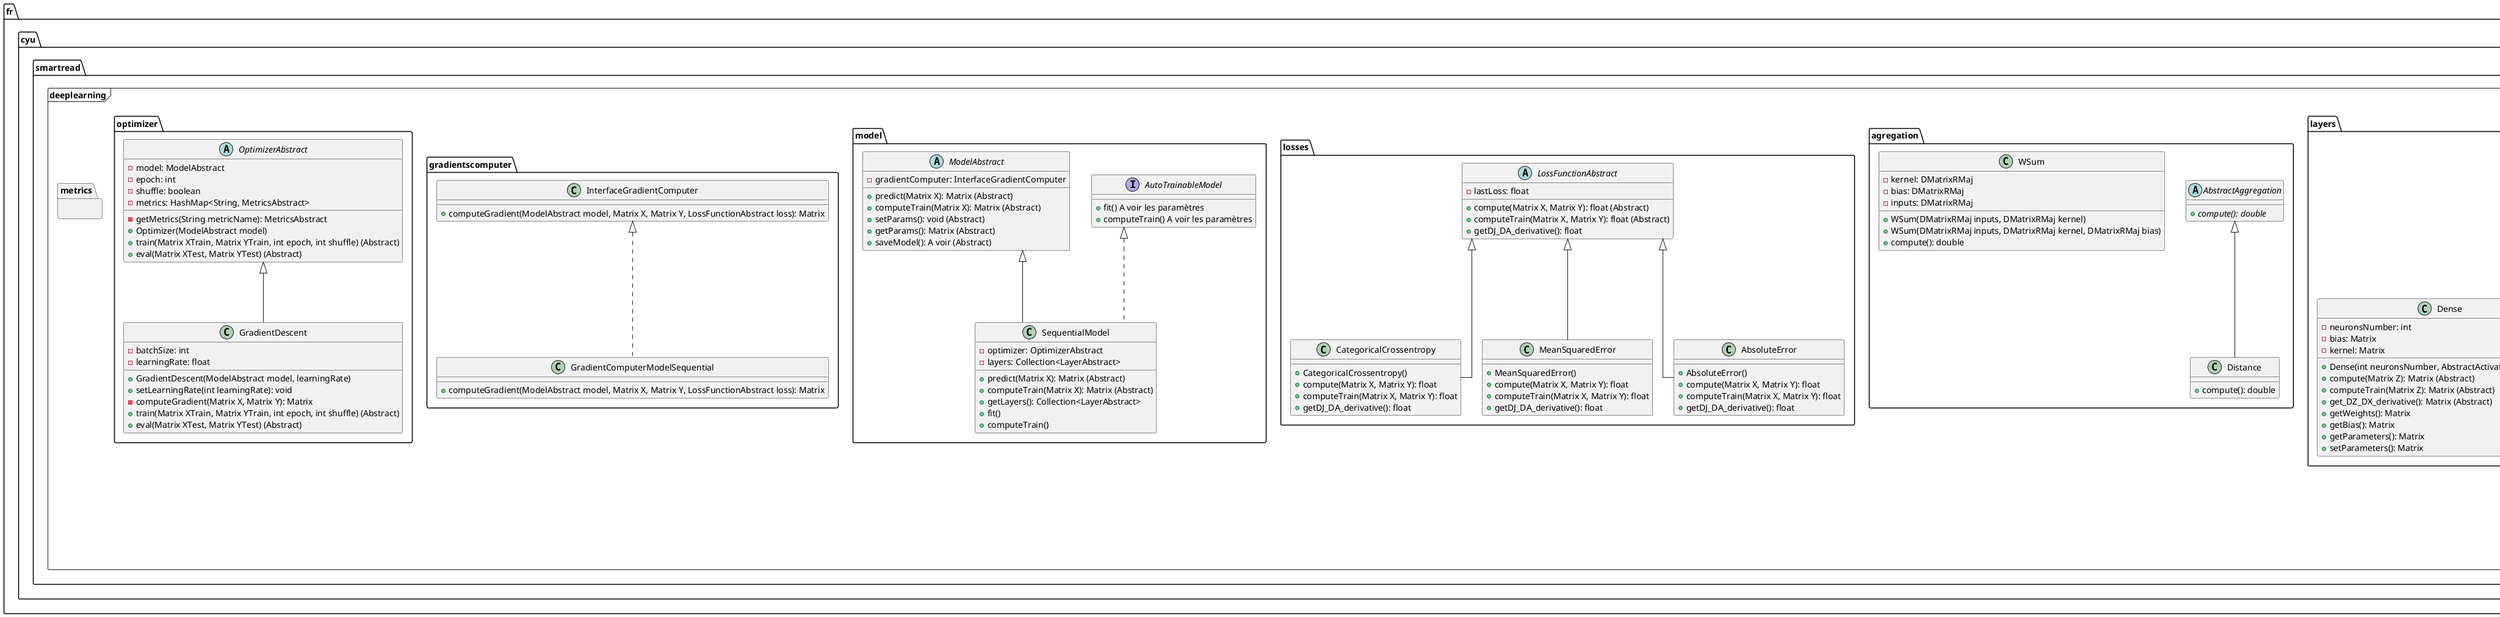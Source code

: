 @startuml "GLP_Ecriture_2023_UML"

skinparam linetype ortho

set namespaceSeparator .

package fr.cyu.smartread {
    package deeplearning <<Frame>> {
        package utility {
            class Shape() {
                +Dim: Collection<int>
                A voir la suite
            }

            class Matrix() {
                -matrix: SimpleMatrix (EJML)
                -shape: Shape
                A voir la suite
            }
        }
        package activation {
            abstract class AbstractActivation {
                -lastActivation: Matrix

                +compute(): Matrix (Abstract)
                +computeTrain(Matrix Z): Matrix (Abstract)
                +get_DA_DZ_derivative(): Matrix
                +getLastActivation(): Matrix
            }

            class Relu extends AbstractActivation {
                +compute(Matrix Z): Matrix (Abstract)
                +computeTrain(Matrix Z): Matrix (Abstract)
                +get_DA_DZ_derivative(): Matrix
            }

            class Sigmoid extends AbstractActivation {
                +compute(Matrix Z): Matrix (Abstract)
                +computeTrain(Matrix Z): Matrix (Abstract)
                +get_DA_DZ_derivative(): Matrix
            }

            class Linear extends AbstractActivation {
                +compute(Matrix Z): Matrix (Abstract)
                +computeTrain(Matrix Z): Matrix (Abstract)
                +get_DA_DZ_derivative(): Matrix
            }

            class Softmax extends AbstractActivation {
                +compute(Matrix Z): Matrix (Abstract)
                +computeTrain(Matrix Z): Matrix (Abstract)
                +get_DA_DZ_derivative(): Matrix
            }
        }

        package initializers {
            abstract class AbstractInitializer {
                -shape: int

                +AbstractInitializer(int shape)
                +init(DMatrixRMaj matrix): AbstractInitializer
            }
            class Zeros extends AbstractInitializer {
                +Zeros(int shape)
                +init(DMatrixRMaj matrix): AbstractInitializer
            }
            class Ones extends AbstractInitializer {
                +Ones(int shape)
                +init(DMatrixRMaj matrix): AbstractInitializer
            }
            class RandomNormal extends AbstractInitializer {
                -stDev: double

                +RandomNormal(int shape)
                +RandomNormal(int shape, double stDev)
                +init(DMatrixRMaj matrix): AbstractInitializer
            }
            class RandomUniform extends AbstractInitializer {
                -minVal: double
                -maxVal: double

                +RandomUniform(int shape)
                +RandomUniform(int shape, double minVal, double maxVal)
                +init(DMatrixRMaj matrix): AbstractInitializer
            }
            class GlorotNormal extends RandomNormal {
                +GlorotNormal(int shape, int fanIn, int fanOut)
                +init(DMatrixRMaj matrix): AbstractInitializer
            }
            class GlorotUniform extends RandomUniform {
                +GlorotUniform(int shape, int fanIn, int fanOut)
                +init(DMatrixRMaj matrix): AbstractInitializer
            }
        }

        package layers {
            abstract class AbstractLayer {
                -activation: AbstractActivation
                -lastFeed: Matrix
                +LayerAbstract(activationFunctionAbstract activation): LayerAbstract
                +compute(Matrix Z): Matrix (Abstract)
                +computeTrain(Matrix Z): Matrix (Abstract)
                +get_DZ_DX_derivative(): Matrix (Abstract)
                +getLastFeed(): Matrix
                +saveParameters(): A voir
            }

            class Dense extends AbstractLayer {
                -neuronsNumber: int
                -bias: Matrix
                -kernel: Matrix
                +Dense(int neuronsNumber, AbstractActivation activation)
                +compute(Matrix Z): Matrix (Abstract)
                +computeTrain(Matrix Z): Matrix (Abstract)
                +get_DZ_DX_derivative(): Matrix (Abstract)
                +getWeights(): Matrix
                +getBias(): Matrix
                +getParameters(): Matrix
                +setParameters(): Matrix
            }

            class Dropout extends AbstractLayer {
                -probabilities: float
                +compute(Matrix Z): Matrix
                +computeTrain(Matrix Z): Matrix
                +get_DZ_DX_derivative(): Matrix
                +Dropout(int p)
            }

            class Input extends AbstractLayer {
                +shape: Shape()
                +compute(Matrix Z): Matrix
                +computeTrain(Matrix Z): Matrix
                +get_DZ_DX_derivative(): Matrix
            }
        }

        package agregation {
            abstract class AbstractAggregation {
                +compute(): double {abstract}
            }
            class WSum {
                -kernel: DMatrixRMaj
                -bias: DMatrixRMaj
                -inputs: DMatrixRMaj

                +WSum(DMatrixRMaj inputs, DMatrixRMaj kernel)
                +WSum(DMatrixRMaj inputs, DMatrixRMaj kernel, DMatrixRMaj bias)
                +compute(): double
            }
            class Distance extends AbstractAggregation {
                +compute(): double
            }
        }

        package losses {
            abstract class LossFunctionAbstract {
                -lastLoss: float

                +compute(Matrix X, Matrix Y): float (Abstract)
                +computeTrain(Matrix X, Matrix Y): float (Abstract)
                +getDJ_DA_derivative(): float
            }

            class CategoricalCrossentropy extends LossFunctionAbstract{
                +CategoricalCrossentropy()
                +compute(Matrix X, Matrix Y): float
                +computeTrain(Matrix X, Matrix Y): float
                +getDJ_DA_derivative(): float
            }

            class MeanSquaredError extends LossFunctionAbstract{
                +MeanSquaredError()
                +compute(Matrix X, Matrix Y): float
                +computeTrain(Matrix X, Matrix Y): float
                +getDJ_DA_derivative(): float
            }

            class AbsoluteError extends LossFunctionAbstract{
                +AbsoluteError()
                +compute(Matrix X, Matrix Y): float
                +computeTrain(Matrix X, Matrix Y): float
                +getDJ_DA_derivative(): float
            }
        }

        package model {
            interface AutoTrainableModel {
                +fit() A voir les paramètres
                +computeTrain() A voir les paramètres
            }

            abstract class ModelAbstract {
                -gradientComputer: InterfaceGradientComputer
                +predict(Matrix X): Matrix (Abstract)
                +computeTrain(Matrix X): Matrix (Abstract)
                +setParams(): void (Abstract)
                +getParams(): Matrix (Abstract)
                +saveModel(): A voir (Abstract)
            }

            class SequentialModel extends ModelAbstract implements AutoTrainableModel{
                -optimizer: OptimizerAbstract
                -layers: Collection<LayerAbstract>
                +predict(Matrix X): Matrix (Abstract)
                +computeTrain(Matrix X): Matrix (Abstract)
                +getLayers(): Collection<LayerAbstract>
                +fit()
                +computeTrain()
            }
        }

        package gradientscomputer {
            class InterfaceGradientComputer {
                +computeGradient(ModelAbstract model, Matrix X, Matrix Y, LossFunctionAbstract loss): Matrix
            }

            class GradientComputerModelSequential implements InterfaceGradientComputer {
                +computeGradient(ModelAbstract model, Matrix X, Matrix Y, LossFunctionAbstract loss): Matrix
            }

        }

        package optimizer {
            abstract class OptimizerAbstract {
                -model: ModelAbstract
                -epoch: int
                -shuffle: boolean
                -metrics: HashMap<String, MetricsAbstract>
                -getMetrics(String metricName): MetricsAbstract
                +Optimizer(ModelAbstract model)
                +train(Matrix XTrain, Matrix YTrain, int epoch, int shuffle) (Abstract)
                +eval(Matrix XTest, Matrix YTest) (Abstract)
            }

            class GradientDescent extends OptimizerAbstract {
                -batchSize: int
                -learningRate: float
                +GradientDescent(ModelAbstract model, learningRate)
                +setLearningRate(int learningRate): void
                -computeGradient(Matrix X, Matrix Y): Matrix
                +train(Matrix XTrain, Matrix YTrain, int epoch, int shuffle) (Abstract)
                +eval(Matrix XTest, Matrix YTest) (Abstract)
            }
        }

        package metrics {
        }
    }
}

@enduml